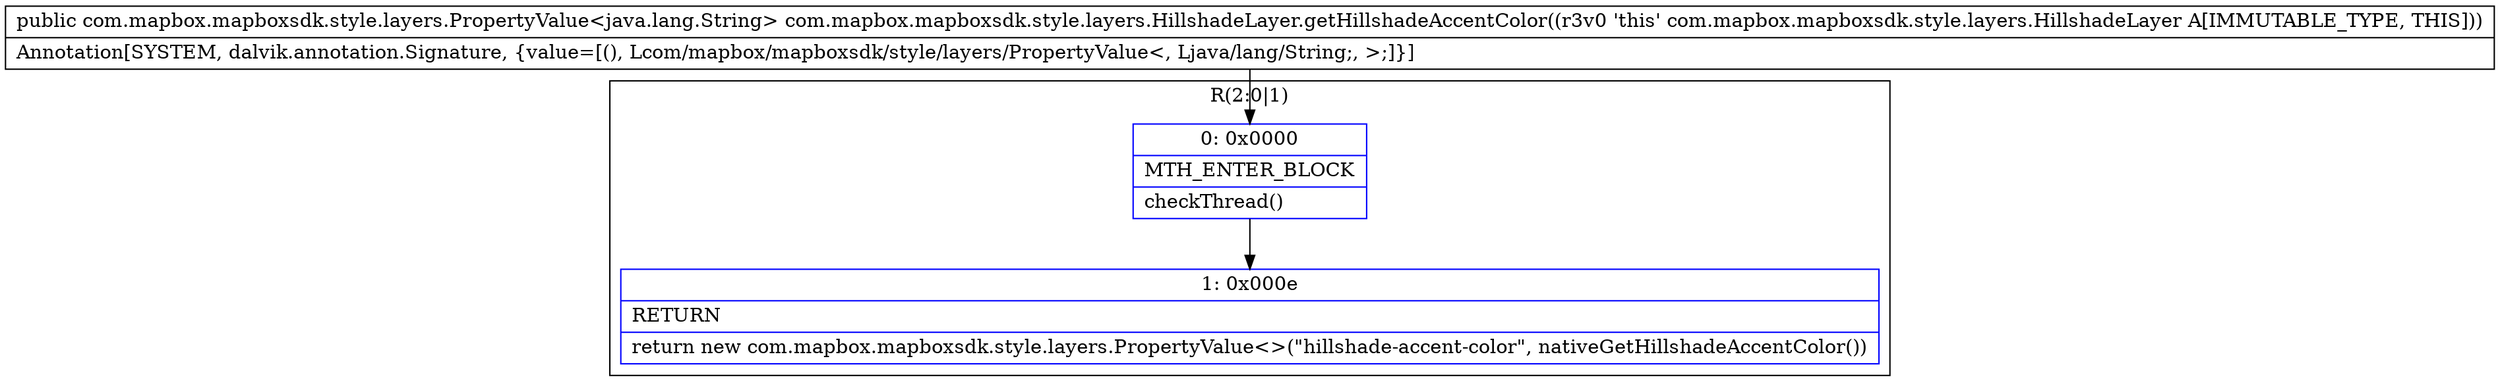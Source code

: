 digraph "CFG forcom.mapbox.mapboxsdk.style.layers.HillshadeLayer.getHillshadeAccentColor()Lcom\/mapbox\/mapboxsdk\/style\/layers\/PropertyValue;" {
subgraph cluster_Region_1724375872 {
label = "R(2:0|1)";
node [shape=record,color=blue];
Node_0 [shape=record,label="{0\:\ 0x0000|MTH_ENTER_BLOCK\l|checkThread()\l}"];
Node_1 [shape=record,label="{1\:\ 0x000e|RETURN\l|return new com.mapbox.mapboxsdk.style.layers.PropertyValue\<\>(\"hillshade\-accent\-color\", nativeGetHillshadeAccentColor())\l}"];
}
MethodNode[shape=record,label="{public com.mapbox.mapboxsdk.style.layers.PropertyValue\<java.lang.String\> com.mapbox.mapboxsdk.style.layers.HillshadeLayer.getHillshadeAccentColor((r3v0 'this' com.mapbox.mapboxsdk.style.layers.HillshadeLayer A[IMMUTABLE_TYPE, THIS]))  | Annotation[SYSTEM, dalvik.annotation.Signature, \{value=[(), Lcom\/mapbox\/mapboxsdk\/style\/layers\/PropertyValue\<, Ljava\/lang\/String;, \>;]\}]\l}"];
MethodNode -> Node_0;
Node_0 -> Node_1;
}

